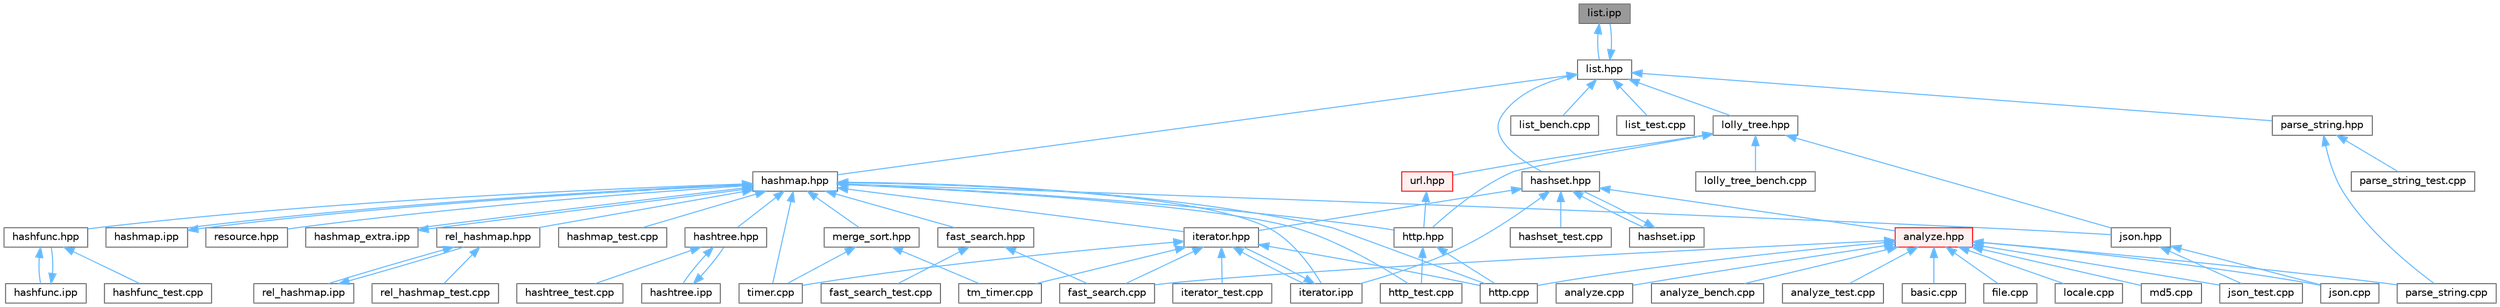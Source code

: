 digraph "list.ipp"
{
 // LATEX_PDF_SIZE
  bgcolor="transparent";
  edge [fontname=Helvetica,fontsize=10,labelfontname=Helvetica,labelfontsize=10];
  node [fontname=Helvetica,fontsize=10,shape=box,height=0.2,width=0.4];
  Node1 [id="Node000001",label="list.ipp",height=0.2,width=0.4,color="gray40", fillcolor="grey60", style="filled", fontcolor="black",tooltip=" "];
  Node1 -> Node2 [id="edge1_Node000001_Node000002",dir="back",color="steelblue1",style="solid",tooltip=" "];
  Node2 [id="Node000002",label="list.hpp",height=0.2,width=0.4,color="grey40", fillcolor="white", style="filled",URL="$list_8hpp.html",tooltip=" "];
  Node2 -> Node3 [id="edge2_Node000002_Node000003",dir="back",color="steelblue1",style="solid",tooltip=" "];
  Node3 [id="Node000003",label="hashmap.hpp",height=0.2,width=0.4,color="grey40", fillcolor="white", style="filled",URL="$hashmap_8hpp.html",tooltip=" "];
  Node3 -> Node4 [id="edge3_Node000003_Node000004",dir="back",color="steelblue1",style="solid",tooltip=" "];
  Node4 [id="Node000004",label="fast_search.hpp",height=0.2,width=0.4,color="grey40", fillcolor="white", style="filled",URL="$fast__search_8hpp.html",tooltip=" "];
  Node4 -> Node5 [id="edge4_Node000004_Node000005",dir="back",color="steelblue1",style="solid",tooltip=" "];
  Node5 [id="Node000005",label="fast_search.cpp",height=0.2,width=0.4,color="grey40", fillcolor="white", style="filled",URL="$fast__search_8cpp.html",tooltip=" "];
  Node4 -> Node6 [id="edge5_Node000004_Node000006",dir="back",color="steelblue1",style="solid",tooltip=" "];
  Node6 [id="Node000006",label="fast_search_test.cpp",height=0.2,width=0.4,color="grey40", fillcolor="white", style="filled",URL="$fast__search__test_8cpp.html",tooltip=" "];
  Node3 -> Node7 [id="edge6_Node000003_Node000007",dir="back",color="steelblue1",style="solid",tooltip=" "];
  Node7 [id="Node000007",label="hashfunc.hpp",height=0.2,width=0.4,color="grey40", fillcolor="white", style="filled",URL="$hashfunc_8hpp.html",tooltip=" "];
  Node7 -> Node8 [id="edge7_Node000007_Node000008",dir="back",color="steelblue1",style="solid",tooltip=" "];
  Node8 [id="Node000008",label="hashfunc.ipp",height=0.2,width=0.4,color="grey40", fillcolor="white", style="filled",URL="$hashfunc_8ipp.html",tooltip=" "];
  Node8 -> Node7 [id="edge8_Node000008_Node000007",dir="back",color="steelblue1",style="solid",tooltip=" "];
  Node7 -> Node9 [id="edge9_Node000007_Node000009",dir="back",color="steelblue1",style="solid",tooltip=" "];
  Node9 [id="Node000009",label="hashfunc_test.cpp",height=0.2,width=0.4,color="grey40", fillcolor="white", style="filled",URL="$hashfunc__test_8cpp.html",tooltip=" "];
  Node3 -> Node10 [id="edge10_Node000003_Node000010",dir="back",color="steelblue1",style="solid",tooltip=" "];
  Node10 [id="Node000010",label="hashmap.ipp",height=0.2,width=0.4,color="grey40", fillcolor="white", style="filled",URL="$hashmap_8ipp.html",tooltip=" "];
  Node10 -> Node3 [id="edge11_Node000010_Node000003",dir="back",color="steelblue1",style="solid",tooltip=" "];
  Node3 -> Node11 [id="edge12_Node000003_Node000011",dir="back",color="steelblue1",style="solid",tooltip=" "];
  Node11 [id="Node000011",label="hashmap_extra.ipp",height=0.2,width=0.4,color="grey40", fillcolor="white", style="filled",URL="$hashmap__extra_8ipp.html",tooltip=" "];
  Node11 -> Node3 [id="edge13_Node000011_Node000003",dir="back",color="steelblue1",style="solid",tooltip=" "];
  Node3 -> Node12 [id="edge14_Node000003_Node000012",dir="back",color="steelblue1",style="solid",tooltip=" "];
  Node12 [id="Node000012",label="hashmap_test.cpp",height=0.2,width=0.4,color="grey40", fillcolor="white", style="filled",URL="$hashmap__test_8cpp.html",tooltip=" "];
  Node3 -> Node13 [id="edge15_Node000003_Node000013",dir="back",color="steelblue1",style="solid",tooltip=" "];
  Node13 [id="Node000013",label="hashtree.hpp",height=0.2,width=0.4,color="grey40", fillcolor="white", style="filled",URL="$hashtree_8hpp.html",tooltip=" "];
  Node13 -> Node14 [id="edge16_Node000013_Node000014",dir="back",color="steelblue1",style="solid",tooltip=" "];
  Node14 [id="Node000014",label="hashtree.ipp",height=0.2,width=0.4,color="grey40", fillcolor="white", style="filled",URL="$hashtree_8ipp.html",tooltip=" "];
  Node14 -> Node13 [id="edge17_Node000014_Node000013",dir="back",color="steelblue1",style="solid",tooltip=" "];
  Node13 -> Node15 [id="edge18_Node000013_Node000015",dir="back",color="steelblue1",style="solid",tooltip=" "];
  Node15 [id="Node000015",label="hashtree_test.cpp",height=0.2,width=0.4,color="grey40", fillcolor="white", style="filled",URL="$hashtree__test_8cpp.html",tooltip=" "];
  Node3 -> Node16 [id="edge19_Node000003_Node000016",dir="back",color="steelblue1",style="solid",tooltip=" "];
  Node16 [id="Node000016",label="http.cpp",height=0.2,width=0.4,color="grey40", fillcolor="white", style="filled",URL="$http_8cpp.html",tooltip=" "];
  Node3 -> Node17 [id="edge20_Node000003_Node000017",dir="back",color="steelblue1",style="solid",tooltip=" "];
  Node17 [id="Node000017",label="http.hpp",height=0.2,width=0.4,color="grey40", fillcolor="white", style="filled",URL="$http_8hpp.html",tooltip=" "];
  Node17 -> Node16 [id="edge21_Node000017_Node000016",dir="back",color="steelblue1",style="solid",tooltip=" "];
  Node17 -> Node18 [id="edge22_Node000017_Node000018",dir="back",color="steelblue1",style="solid",tooltip=" "];
  Node18 [id="Node000018",label="http_test.cpp",height=0.2,width=0.4,color="grey40", fillcolor="white", style="filled",URL="$http__test_8cpp.html",tooltip=" "];
  Node3 -> Node18 [id="edge23_Node000003_Node000018",dir="back",color="steelblue1",style="solid",tooltip=" "];
  Node3 -> Node19 [id="edge24_Node000003_Node000019",dir="back",color="steelblue1",style="solid",tooltip=" "];
  Node19 [id="Node000019",label="iterator.hpp",height=0.2,width=0.4,color="grey40", fillcolor="white", style="filled",URL="$iterator_8hpp.html",tooltip=" "];
  Node19 -> Node5 [id="edge25_Node000019_Node000005",dir="back",color="steelblue1",style="solid",tooltip=" "];
  Node19 -> Node16 [id="edge26_Node000019_Node000016",dir="back",color="steelblue1",style="solid",tooltip=" "];
  Node19 -> Node20 [id="edge27_Node000019_Node000020",dir="back",color="steelblue1",style="solid",tooltip=" "];
  Node20 [id="Node000020",label="iterator.ipp",height=0.2,width=0.4,color="grey40", fillcolor="white", style="filled",URL="$iterator_8ipp.html",tooltip=" "];
  Node20 -> Node19 [id="edge28_Node000020_Node000019",dir="back",color="steelblue1",style="solid",tooltip=" "];
  Node19 -> Node21 [id="edge29_Node000019_Node000021",dir="back",color="steelblue1",style="solid",tooltip=" "];
  Node21 [id="Node000021",label="iterator_test.cpp",height=0.2,width=0.4,color="grey40", fillcolor="white", style="filled",URL="$iterator__test_8cpp.html",tooltip=" "];
  Node19 -> Node22 [id="edge30_Node000019_Node000022",dir="back",color="steelblue1",style="solid",tooltip=" "];
  Node22 [id="Node000022",label="timer.cpp",height=0.2,width=0.4,color="grey40", fillcolor="white", style="filled",URL="$timer_8cpp.html",tooltip=" "];
  Node19 -> Node23 [id="edge31_Node000019_Node000023",dir="back",color="steelblue1",style="solid",tooltip=" "];
  Node23 [id="Node000023",label="tm_timer.cpp",height=0.2,width=0.4,color="grey40", fillcolor="white", style="filled",URL="$tm__timer_8cpp.html",tooltip=" "];
  Node3 -> Node20 [id="edge32_Node000003_Node000020",dir="back",color="steelblue1",style="solid",tooltip=" "];
  Node3 -> Node24 [id="edge33_Node000003_Node000024",dir="back",color="steelblue1",style="solid",tooltip=" "];
  Node24 [id="Node000024",label="json.hpp",height=0.2,width=0.4,color="grey40", fillcolor="white", style="filled",URL="$json_8hpp.html",tooltip=" "];
  Node24 -> Node25 [id="edge34_Node000024_Node000025",dir="back",color="steelblue1",style="solid",tooltip=" "];
  Node25 [id="Node000025",label="json.cpp",height=0.2,width=0.4,color="grey40", fillcolor="white", style="filled",URL="$json_8cpp.html",tooltip=" "];
  Node24 -> Node26 [id="edge35_Node000024_Node000026",dir="back",color="steelblue1",style="solid",tooltip=" "];
  Node26 [id="Node000026",label="json_test.cpp",height=0.2,width=0.4,color="grey40", fillcolor="white", style="filled",URL="$json__test_8cpp.html",tooltip=" "];
  Node3 -> Node27 [id="edge36_Node000003_Node000027",dir="back",color="steelblue1",style="solid",tooltip=" "];
  Node27 [id="Node000027",label="merge_sort.hpp",height=0.2,width=0.4,color="grey40", fillcolor="white", style="filled",URL="$merge__sort_8hpp.html",tooltip=" "];
  Node27 -> Node22 [id="edge37_Node000027_Node000022",dir="back",color="steelblue1",style="solid",tooltip=" "];
  Node27 -> Node23 [id="edge38_Node000027_Node000023",dir="back",color="steelblue1",style="solid",tooltip=" "];
  Node3 -> Node28 [id="edge39_Node000003_Node000028",dir="back",color="steelblue1",style="solid",tooltip=" "];
  Node28 [id="Node000028",label="rel_hashmap.hpp",height=0.2,width=0.4,color="grey40", fillcolor="white", style="filled",URL="$rel__hashmap_8hpp.html",tooltip=" "];
  Node28 -> Node29 [id="edge40_Node000028_Node000029",dir="back",color="steelblue1",style="solid",tooltip=" "];
  Node29 [id="Node000029",label="rel_hashmap.ipp",height=0.2,width=0.4,color="grey40", fillcolor="white", style="filled",URL="$rel__hashmap_8ipp.html",tooltip=" "];
  Node29 -> Node28 [id="edge41_Node000029_Node000028",dir="back",color="steelblue1",style="solid",tooltip=" "];
  Node28 -> Node30 [id="edge42_Node000028_Node000030",dir="back",color="steelblue1",style="solid",tooltip=" "];
  Node30 [id="Node000030",label="rel_hashmap_test.cpp",height=0.2,width=0.4,color="grey40", fillcolor="white", style="filled",URL="$rel__hashmap__test_8cpp.html",tooltip=" "];
  Node3 -> Node31 [id="edge43_Node000003_Node000031",dir="back",color="steelblue1",style="solid",tooltip=" "];
  Node31 [id="Node000031",label="resource.hpp",height=0.2,width=0.4,color="grey40", fillcolor="white", style="filled",URL="$resource_8hpp.html",tooltip=" "];
  Node3 -> Node22 [id="edge44_Node000003_Node000022",dir="back",color="steelblue1",style="solid",tooltip=" "];
  Node2 -> Node32 [id="edge45_Node000002_Node000032",dir="back",color="steelblue1",style="solid",tooltip=" "];
  Node32 [id="Node000032",label="hashset.hpp",height=0.2,width=0.4,color="grey40", fillcolor="white", style="filled",URL="$hashset_8hpp.html",tooltip=" "];
  Node32 -> Node33 [id="edge46_Node000032_Node000033",dir="back",color="steelblue1",style="solid",tooltip=" "];
  Node33 [id="Node000033",label="analyze.hpp",height=0.2,width=0.4,color="red", fillcolor="#FFF0F0", style="filled",URL="$analyze_8hpp.html",tooltip=" "];
  Node33 -> Node34 [id="edge47_Node000033_Node000034",dir="back",color="steelblue1",style="solid",tooltip=" "];
  Node34 [id="Node000034",label="analyze.cpp",height=0.2,width=0.4,color="grey40", fillcolor="white", style="filled",URL="$analyze_8cpp.html",tooltip=" "];
  Node33 -> Node35 [id="edge48_Node000033_Node000035",dir="back",color="steelblue1",style="solid",tooltip=" "];
  Node35 [id="Node000035",label="analyze_bench.cpp",height=0.2,width=0.4,color="grey40", fillcolor="white", style="filled",URL="$analyze__bench_8cpp.html",tooltip=" "];
  Node33 -> Node36 [id="edge49_Node000033_Node000036",dir="back",color="steelblue1",style="solid",tooltip=" "];
  Node36 [id="Node000036",label="analyze_test.cpp",height=0.2,width=0.4,color="grey40", fillcolor="white", style="filled",URL="$analyze__test_8cpp.html",tooltip=" "];
  Node33 -> Node37 [id="edge50_Node000033_Node000037",dir="back",color="steelblue1",style="solid",tooltip=" "];
  Node37 [id="Node000037",label="basic.cpp",height=0.2,width=0.4,color="grey40", fillcolor="white", style="filled",URL="$basic_8cpp.html",tooltip=" "];
  Node33 -> Node5 [id="edge51_Node000033_Node000005",dir="back",color="steelblue1",style="solid",tooltip=" "];
  Node33 -> Node38 [id="edge52_Node000033_Node000038",dir="back",color="steelblue1",style="solid",tooltip=" "];
  Node38 [id="Node000038",label="file.cpp",height=0.2,width=0.4,color="grey40", fillcolor="white", style="filled",URL="$file_8cpp.html",tooltip=" "];
  Node33 -> Node16 [id="edge53_Node000033_Node000016",dir="back",color="steelblue1",style="solid",tooltip=" "];
  Node33 -> Node25 [id="edge54_Node000033_Node000025",dir="back",color="steelblue1",style="solid",tooltip=" "];
  Node33 -> Node26 [id="edge55_Node000033_Node000026",dir="back",color="steelblue1",style="solid",tooltip=" "];
  Node33 -> Node39 [id="edge56_Node000033_Node000039",dir="back",color="steelblue1",style="solid",tooltip=" "];
  Node39 [id="Node000039",label="locale.cpp",height=0.2,width=0.4,color="grey40", fillcolor="white", style="filled",URL="$locale_8cpp.html",tooltip=" "];
  Node33 -> Node40 [id="edge57_Node000033_Node000040",dir="back",color="steelblue1",style="solid",tooltip=" "];
  Node40 [id="Node000040",label="md5.cpp",height=0.2,width=0.4,color="grey40", fillcolor="white", style="filled",URL="$md5_8cpp.html",tooltip=" "];
  Node33 -> Node42 [id="edge58_Node000033_Node000042",dir="back",color="steelblue1",style="solid",tooltip=" "];
  Node42 [id="Node000042",label="parse_string.cpp",height=0.2,width=0.4,color="grey40", fillcolor="white", style="filled",URL="$parse__string_8cpp.html",tooltip=" "];
  Node32 -> Node48 [id="edge59_Node000032_Node000048",dir="back",color="steelblue1",style="solid",tooltip=" "];
  Node48 [id="Node000048",label="hashset.ipp",height=0.2,width=0.4,color="grey40", fillcolor="white", style="filled",URL="$hashset_8ipp.html",tooltip=" "];
  Node48 -> Node32 [id="edge60_Node000048_Node000032",dir="back",color="steelblue1",style="solid",tooltip=" "];
  Node32 -> Node49 [id="edge61_Node000032_Node000049",dir="back",color="steelblue1",style="solid",tooltip=" "];
  Node49 [id="Node000049",label="hashset_test.cpp",height=0.2,width=0.4,color="grey40", fillcolor="white", style="filled",URL="$hashset__test_8cpp.html",tooltip=" "];
  Node32 -> Node19 [id="edge62_Node000032_Node000019",dir="back",color="steelblue1",style="solid",tooltip=" "];
  Node32 -> Node20 [id="edge63_Node000032_Node000020",dir="back",color="steelblue1",style="solid",tooltip=" "];
  Node2 -> Node1 [id="edge64_Node000002_Node000001",dir="back",color="steelblue1",style="solid",tooltip=" "];
  Node2 -> Node50 [id="edge65_Node000002_Node000050",dir="back",color="steelblue1",style="solid",tooltip=" "];
  Node50 [id="Node000050",label="list_bench.cpp",height=0.2,width=0.4,color="grey40", fillcolor="white", style="filled",URL="$list__bench_8cpp.html",tooltip=" "];
  Node2 -> Node51 [id="edge66_Node000002_Node000051",dir="back",color="steelblue1",style="solid",tooltip=" "];
  Node51 [id="Node000051",label="list_test.cpp",height=0.2,width=0.4,color="grey40", fillcolor="white", style="filled",URL="$list__test_8cpp.html",tooltip=" "];
  Node2 -> Node52 [id="edge67_Node000002_Node000052",dir="back",color="steelblue1",style="solid",tooltip=" "];
  Node52 [id="Node000052",label="lolly_tree.hpp",height=0.2,width=0.4,color="grey40", fillcolor="white", style="filled",URL="$lolly__tree_8hpp.html",tooltip=" "];
  Node52 -> Node17 [id="edge68_Node000052_Node000017",dir="back",color="steelblue1",style="solid",tooltip=" "];
  Node52 -> Node24 [id="edge69_Node000052_Node000024",dir="back",color="steelblue1",style="solid",tooltip=" "];
  Node52 -> Node53 [id="edge70_Node000052_Node000053",dir="back",color="steelblue1",style="solid",tooltip=" "];
  Node53 [id="Node000053",label="lolly_tree_bench.cpp",height=0.2,width=0.4,color="grey40", fillcolor="white", style="filled",URL="$lolly__tree__bench_8cpp.html",tooltip=" "];
  Node52 -> Node54 [id="edge71_Node000052_Node000054",dir="back",color="steelblue1",style="solid",tooltip=" "];
  Node54 [id="Node000054",label="url.hpp",height=0.2,width=0.4,color="red", fillcolor="#FFF0F0", style="filled",URL="$url_8hpp.html",tooltip=" "];
  Node54 -> Node17 [id="edge72_Node000054_Node000017",dir="back",color="steelblue1",style="solid",tooltip=" "];
  Node2 -> Node89 [id="edge73_Node000002_Node000089",dir="back",color="steelblue1",style="solid",tooltip=" "];
  Node89 [id="Node000089",label="parse_string.hpp",height=0.2,width=0.4,color="grey40", fillcolor="white", style="filled",URL="$parse__string_8hpp.html",tooltip=" "];
  Node89 -> Node42 [id="edge74_Node000089_Node000042",dir="back",color="steelblue1",style="solid",tooltip=" "];
  Node89 -> Node73 [id="edge75_Node000089_Node000073",dir="back",color="steelblue1",style="solid",tooltip=" "];
  Node73 [id="Node000073",label="parse_string_test.cpp",height=0.2,width=0.4,color="grey40", fillcolor="white", style="filled",URL="$parse__string__test_8cpp.html",tooltip=" "];
}
